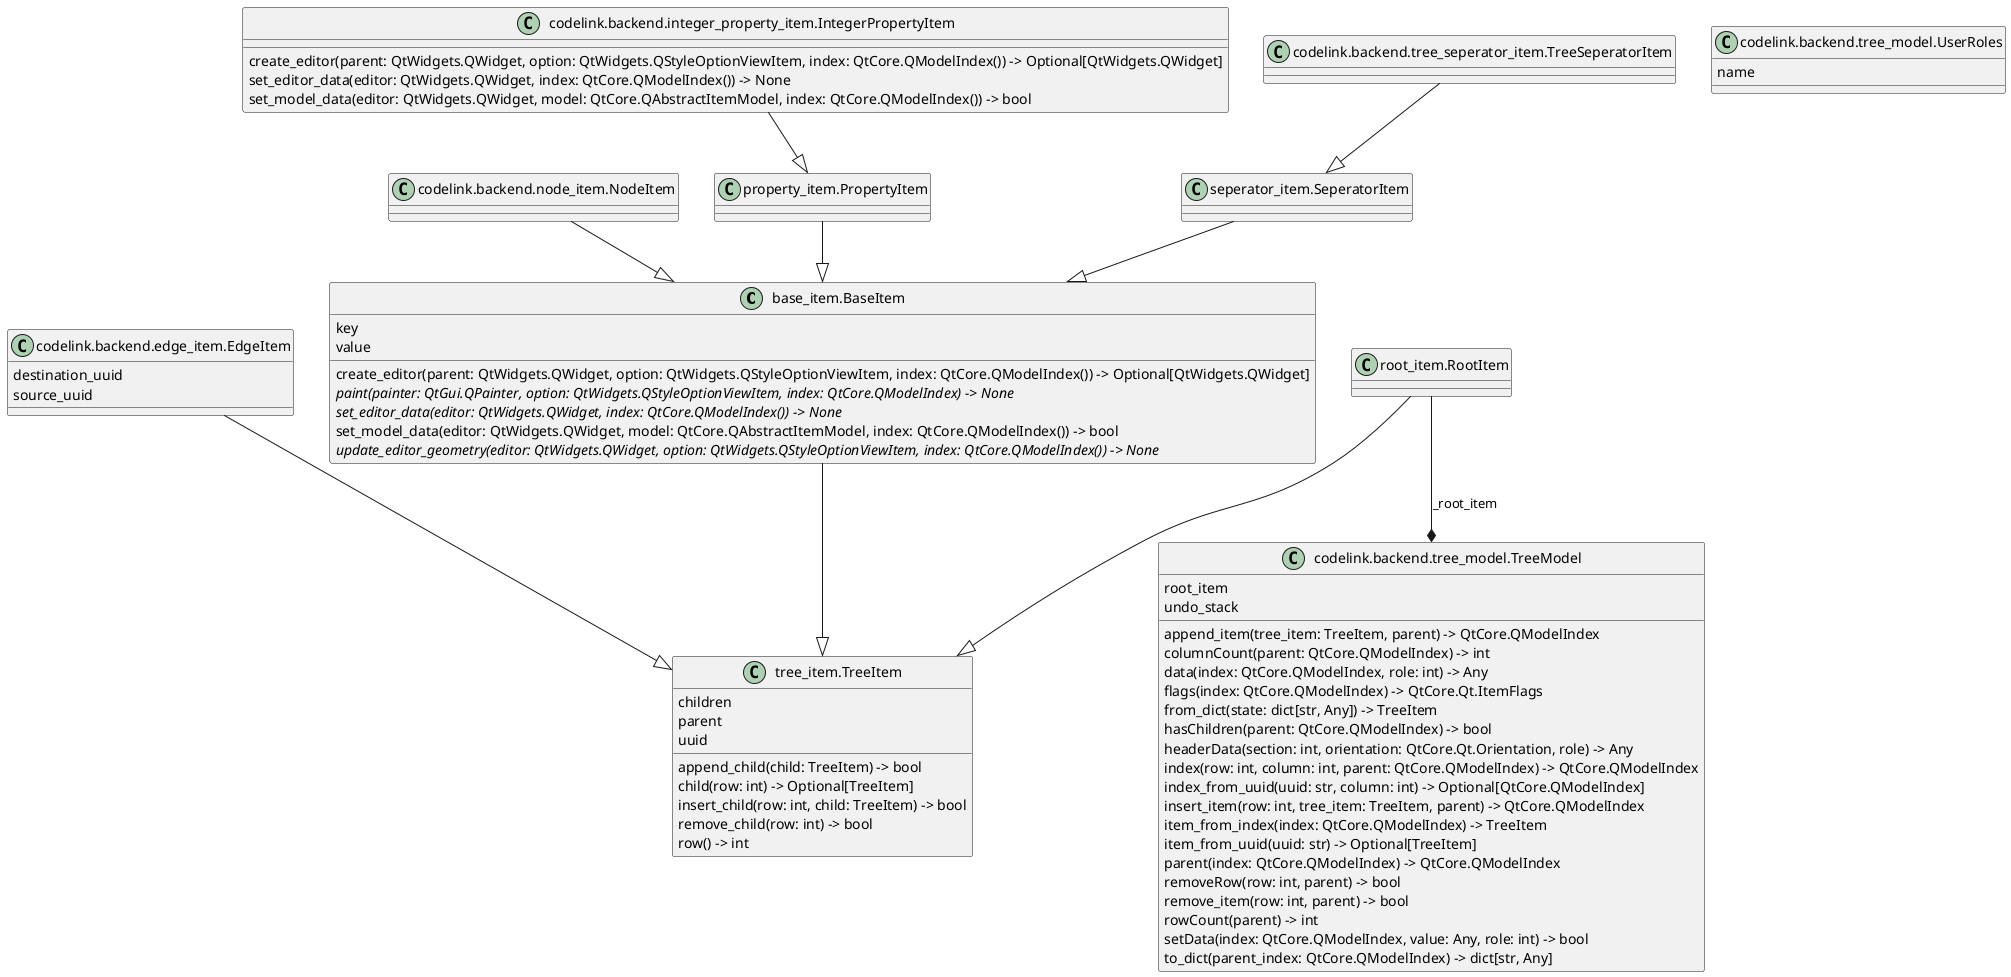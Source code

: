 @startuml classes
set namespaceSeparator none
class "base_item.BaseItem" as base_item.BaseItem {
  key
  value
  create_editor(parent: QtWidgets.QWidget, option: QtWidgets.QStyleOptionViewItem, index: QtCore.QModelIndex()) -> Optional[QtWidgets.QWidget]
  {abstract}paint(painter: QtGui.QPainter, option: QtWidgets.QStyleOptionViewItem, index: QtCore.QModelIndex) -> None
  {abstract}set_editor_data(editor: QtWidgets.QWidget, index: QtCore.QModelIndex()) -> None
  set_model_data(editor: QtWidgets.QWidget, model: QtCore.QAbstractItemModel, index: QtCore.QModelIndex()) -> bool
  {abstract}update_editor_geometry(editor: QtWidgets.QWidget, option: QtWidgets.QStyleOptionViewItem, index: QtCore.QModelIndex()) -> None
}
class "codelink.backend.edge_item.EdgeItem" as codelink.backend.edge_item.EdgeItem {
  destination_uuid
  source_uuid
}
class "codelink.backend.integer_property_item.IntegerPropertyItem" as codelink.backend.integer_property_item.IntegerPropertyItem {
  create_editor(parent: QtWidgets.QWidget, option: QtWidgets.QStyleOptionViewItem, index: QtCore.QModelIndex()) -> Optional[QtWidgets.QWidget]
  set_editor_data(editor: QtWidgets.QWidget, index: QtCore.QModelIndex()) -> None
  set_model_data(editor: QtWidgets.QWidget, model: QtCore.QAbstractItemModel, index: QtCore.QModelIndex()) -> bool
}
class "codelink.backend.node_item.NodeItem" as codelink.backend.node_item.NodeItem {
}
class "codelink.backend.tree_model.TreeModel" as codelink.backend.tree_model.TreeModel {
  root_item
  undo_stack
  append_item(tree_item: TreeItem, parent) -> QtCore.QModelIndex
  columnCount(parent: QtCore.QModelIndex) -> int
  data(index: QtCore.QModelIndex, role: int) -> Any
  flags(index: QtCore.QModelIndex) -> QtCore.Qt.ItemFlags
  from_dict(state: dict[str, Any]) -> TreeItem
  hasChildren(parent: QtCore.QModelIndex) -> bool
  headerData(section: int, orientation: QtCore.Qt.Orientation, role) -> Any
  index(row: int, column: int, parent: QtCore.QModelIndex) -> QtCore.QModelIndex
  index_from_uuid(uuid: str, column: int) -> Optional[QtCore.QModelIndex]
  insert_item(row: int, tree_item: TreeItem, parent) -> QtCore.QModelIndex
  item_from_index(index: QtCore.QModelIndex) -> TreeItem
  item_from_uuid(uuid: str) -> Optional[TreeItem]
  parent(index: QtCore.QModelIndex) -> QtCore.QModelIndex
  removeRow(row: int, parent) -> bool
  remove_item(row: int, parent) -> bool
  rowCount(parent) -> int
  setData(index: QtCore.QModelIndex, value: Any, role: int) -> bool
  to_dict(parent_index: QtCore.QModelIndex) -> dict[str, Any]
}
class "codelink.backend.tree_model.UserRoles" as codelink.backend.tree_model.UserRoles {
  name
}
class "codelink.backend.tree_seperator_item.TreeSeperatorItem" as codelink.backend.tree_seperator_item.TreeSeperatorItem {
}
class "property_item.PropertyItem" as property_item.PropertyItem {
}
class "root_item.RootItem" as root_item.RootItem {
}
class "seperator_item.SeperatorItem" as seperator_item.SeperatorItem {
}
class "tree_item.TreeItem" as tree_item.TreeItem {
  children
  parent
  uuid
  append_child(child: TreeItem) -> bool
  child(row: int) -> Optional[TreeItem]
  insert_child(row: int, child: TreeItem) -> bool
  remove_child(row: int) -> bool
  row() -> int
}
base_item.BaseItem --|> tree_item.TreeItem
codelink.backend.edge_item.EdgeItem --|> tree_item.TreeItem
codelink.backend.integer_property_item.IntegerPropertyItem --|> property_item.PropertyItem
codelink.backend.node_item.NodeItem --|> base_item.BaseItem
codelink.backend.tree_seperator_item.TreeSeperatorItem --|> seperator_item.SeperatorItem
property_item.PropertyItem --|> base_item.BaseItem
root_item.RootItem --|> tree_item.TreeItem
seperator_item.SeperatorItem --|> base_item.BaseItem
root_item.RootItem --* codelink.backend.tree_model.TreeModel : _root_item
@enduml
